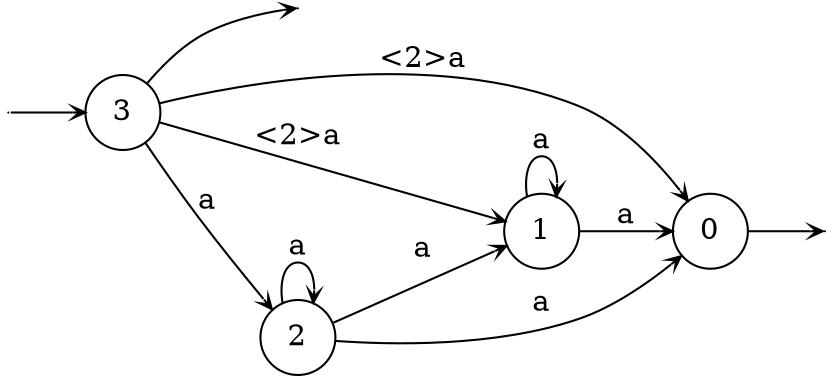 digraph
{
  vcsn_context = "[a]? → ℚ"
  rankdir = LR
  edge [arrowhead = vee, arrowsize = .6]
  {
    node [shape = point, width = 0]
    I3
    F0
    F3
  }
  {
    node [shape = circle, style = rounded, width = 0.5]
    0
    1
    2
    3
  }
  I3 -> 3
  0 -> F0
  1 -> 0 [label = "a"]
  1 -> 1 [label = "a"]
  2 -> 0 [label = "a"]
  2 -> 1 [label = "a"]
  2 -> 2 [label = "a"]
  3 -> F3
  3 -> 0 [label = "<2>a"]
  3 -> 1 [label = "<2>a"]
  3 -> 2 [label = "a"]
}
